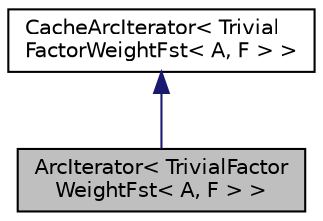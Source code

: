 digraph "ArcIterator&lt; TrivialFactorWeightFst&lt; A, F &gt; &gt;"
{
  edge [fontname="Helvetica",fontsize="10",labelfontname="Helvetica",labelfontsize="10"];
  node [fontname="Helvetica",fontsize="10",shape=record];
  Node2 [label="ArcIterator\< TrivialFactor\lWeightFst\< A, F \> \>",height=0.2,width=0.4,color="black", fillcolor="grey75", style="filled", fontcolor="black"];
  Node3 -> Node2 [dir="back",color="midnightblue",fontsize="10",style="solid",fontname="Helvetica"];
  Node3 [label="CacheArcIterator\< Trivial\lFactorWeightFst\< A, F \> \>",height=0.2,width=0.4,color="black", fillcolor="white", style="filled",URL="$classCacheArcIterator.html"];
}
